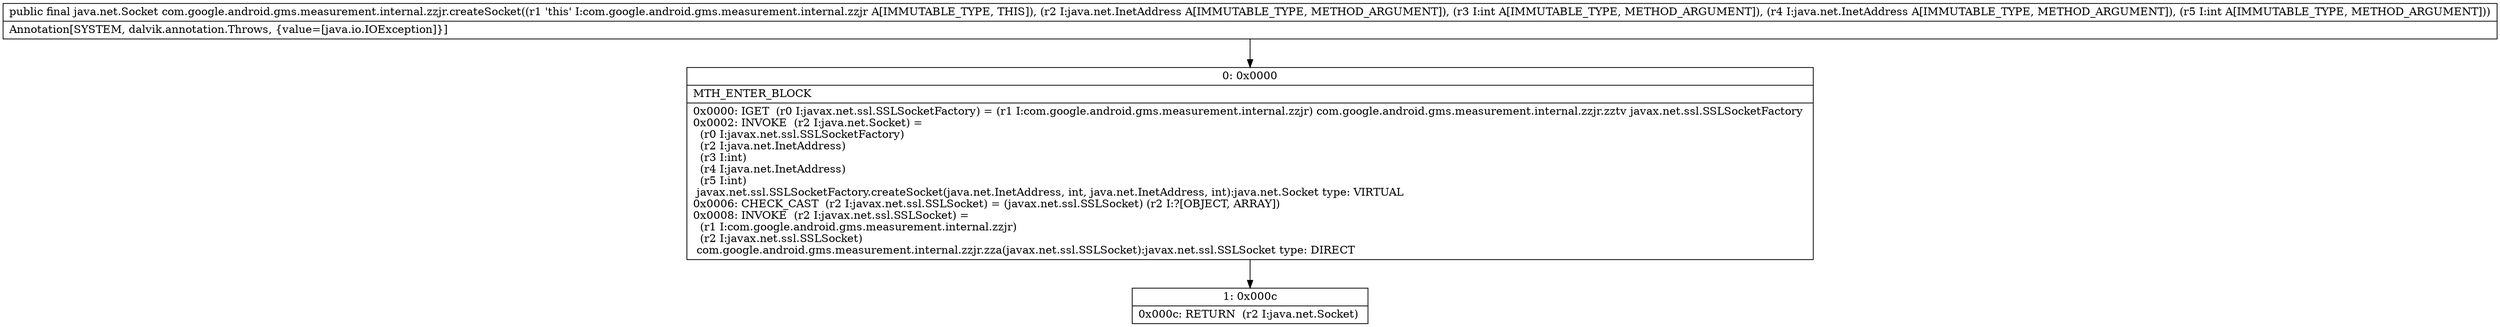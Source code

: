 digraph "CFG forcom.google.android.gms.measurement.internal.zzjr.createSocket(Ljava\/net\/InetAddress;ILjava\/net\/InetAddress;I)Ljava\/net\/Socket;" {
Node_0 [shape=record,label="{0\:\ 0x0000|MTH_ENTER_BLOCK\l|0x0000: IGET  (r0 I:javax.net.ssl.SSLSocketFactory) = (r1 I:com.google.android.gms.measurement.internal.zzjr) com.google.android.gms.measurement.internal.zzjr.zztv javax.net.ssl.SSLSocketFactory \l0x0002: INVOKE  (r2 I:java.net.Socket) = \l  (r0 I:javax.net.ssl.SSLSocketFactory)\l  (r2 I:java.net.InetAddress)\l  (r3 I:int)\l  (r4 I:java.net.InetAddress)\l  (r5 I:int)\l javax.net.ssl.SSLSocketFactory.createSocket(java.net.InetAddress, int, java.net.InetAddress, int):java.net.Socket type: VIRTUAL \l0x0006: CHECK_CAST  (r2 I:javax.net.ssl.SSLSocket) = (javax.net.ssl.SSLSocket) (r2 I:?[OBJECT, ARRAY]) \l0x0008: INVOKE  (r2 I:javax.net.ssl.SSLSocket) = \l  (r1 I:com.google.android.gms.measurement.internal.zzjr)\l  (r2 I:javax.net.ssl.SSLSocket)\l com.google.android.gms.measurement.internal.zzjr.zza(javax.net.ssl.SSLSocket):javax.net.ssl.SSLSocket type: DIRECT \l}"];
Node_1 [shape=record,label="{1\:\ 0x000c|0x000c: RETURN  (r2 I:java.net.Socket) \l}"];
MethodNode[shape=record,label="{public final java.net.Socket com.google.android.gms.measurement.internal.zzjr.createSocket((r1 'this' I:com.google.android.gms.measurement.internal.zzjr A[IMMUTABLE_TYPE, THIS]), (r2 I:java.net.InetAddress A[IMMUTABLE_TYPE, METHOD_ARGUMENT]), (r3 I:int A[IMMUTABLE_TYPE, METHOD_ARGUMENT]), (r4 I:java.net.InetAddress A[IMMUTABLE_TYPE, METHOD_ARGUMENT]), (r5 I:int A[IMMUTABLE_TYPE, METHOD_ARGUMENT]))  | Annotation[SYSTEM, dalvik.annotation.Throws, \{value=[java.io.IOException]\}]\l}"];
MethodNode -> Node_0;
Node_0 -> Node_1;
}

